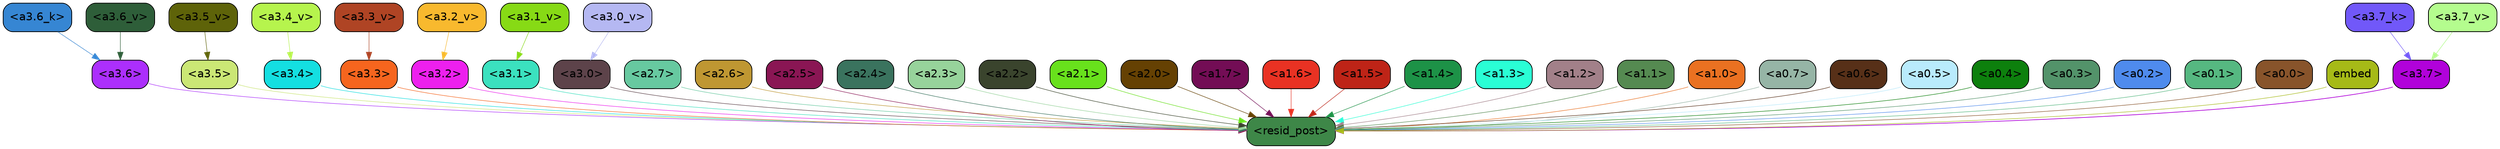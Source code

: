 strict digraph "" {
	graph [bgcolor=transparent,
		layout=dot,
		overlap=false,
		splines=true
	];
	"<a3.7>"	[color=black,
		fillcolor="#b102da",
		fontname=Helvetica,
		shape=box,
		style="filled, rounded"];
	"<resid_post>"	[color=black,
		fillcolor="#3e8748",
		fontname=Helvetica,
		shape=box,
		style="filled, rounded"];
	"<a3.7>" -> "<resid_post>"	[color="#b102da",
		penwidth=0.8263697922229767];
	"<a3.6>"	[color=black,
		fillcolor="#ac2ffc",
		fontname=Helvetica,
		shape=box,
		style="filled, rounded"];
	"<a3.6>" -> "<resid_post>"	[color="#ac2ffc",
		penwidth=0.6];
	"<a3.5>"	[color=black,
		fillcolor="#cbe775",
		fontname=Helvetica,
		shape=box,
		style="filled, rounded"];
	"<a3.5>" -> "<resid_post>"	[color="#cbe775",
		penwidth=0.6];
	"<a3.4>"	[color=black,
		fillcolor="#14dfe1",
		fontname=Helvetica,
		shape=box,
		style="filled, rounded"];
	"<a3.4>" -> "<resid_post>"	[color="#14dfe1",
		penwidth=0.6];
	"<a3.3>"	[color=black,
		fillcolor="#f6651e",
		fontname=Helvetica,
		shape=box,
		style="filled, rounded"];
	"<a3.3>" -> "<resid_post>"	[color="#f6651e",
		penwidth=0.6];
	"<a3.2>"	[color=black,
		fillcolor="#ed20ee",
		fontname=Helvetica,
		shape=box,
		style="filled, rounded"];
	"<a3.2>" -> "<resid_post>"	[color="#ed20ee",
		penwidth=0.6];
	"<a3.1>"	[color=black,
		fillcolor="#3be1bf",
		fontname=Helvetica,
		shape=box,
		style="filled, rounded"];
	"<a3.1>" -> "<resid_post>"	[color="#3be1bf",
		penwidth=0.6];
	"<a3.0>"	[color=black,
		fillcolor="#5d434a",
		fontname=Helvetica,
		shape=box,
		style="filled, rounded"];
	"<a3.0>" -> "<resid_post>"	[color="#5d434a",
		penwidth=0.6];
	"<a2.7>"	[color=black,
		fillcolor="#67c9a0",
		fontname=Helvetica,
		shape=box,
		style="filled, rounded"];
	"<a2.7>" -> "<resid_post>"	[color="#67c9a0",
		penwidth=0.6];
	"<a2.6>"	[color=black,
		fillcolor="#bf9732",
		fontname=Helvetica,
		shape=box,
		style="filled, rounded"];
	"<a2.6>" -> "<resid_post>"	[color="#bf9732",
		penwidth=0.6];
	"<a2.5>"	[color=black,
		fillcolor="#8a1654",
		fontname=Helvetica,
		shape=box,
		style="filled, rounded"];
	"<a2.5>" -> "<resid_post>"	[color="#8a1654",
		penwidth=0.6];
	"<a2.4>"	[color=black,
		fillcolor="#3a735e",
		fontname=Helvetica,
		shape=box,
		style="filled, rounded"];
	"<a2.4>" -> "<resid_post>"	[color="#3a735e",
		penwidth=0.6];
	"<a2.3>"	[color=black,
		fillcolor="#97d39b",
		fontname=Helvetica,
		shape=box,
		style="filled, rounded"];
	"<a2.3>" -> "<resid_post>"	[color="#97d39b",
		penwidth=0.6];
	"<a2.2>"	[color=black,
		fillcolor="#3a442d",
		fontname=Helvetica,
		shape=box,
		style="filled, rounded"];
	"<a2.2>" -> "<resid_post>"	[color="#3a442d",
		penwidth=0.6];
	"<a2.1>"	[color=black,
		fillcolor="#68e11c",
		fontname=Helvetica,
		shape=box,
		style="filled, rounded"];
	"<a2.1>" -> "<resid_post>"	[color="#68e11c",
		penwidth=0.6];
	"<a2.0>"	[color=black,
		fillcolor="#654103",
		fontname=Helvetica,
		shape=box,
		style="filled, rounded"];
	"<a2.0>" -> "<resid_post>"	[color="#654103",
		penwidth=0.6];
	"<a1.7>"	[color=black,
		fillcolor="#730d55",
		fontname=Helvetica,
		shape=box,
		style="filled, rounded"];
	"<a1.7>" -> "<resid_post>"	[color="#730d55",
		penwidth=0.6];
	"<a1.6>"	[color=black,
		fillcolor="#e93223",
		fontname=Helvetica,
		shape=box,
		style="filled, rounded"];
	"<a1.6>" -> "<resid_post>"	[color="#e93223",
		penwidth=0.6];
	"<a1.5>"	[color=black,
		fillcolor="#be2417",
		fontname=Helvetica,
		shape=box,
		style="filled, rounded"];
	"<a1.5>" -> "<resid_post>"	[color="#be2417",
		penwidth=0.6];
	"<a1.4>"	[color=black,
		fillcolor="#1d9247",
		fontname=Helvetica,
		shape=box,
		style="filled, rounded"];
	"<a1.4>" -> "<resid_post>"	[color="#1d9247",
		penwidth=0.6];
	"<a1.3>"	[color=black,
		fillcolor="#2afed5",
		fontname=Helvetica,
		shape=box,
		style="filled, rounded"];
	"<a1.3>" -> "<resid_post>"	[color="#2afed5",
		penwidth=0.6];
	"<a1.2>"	[color=black,
		fillcolor="#a28089",
		fontname=Helvetica,
		shape=box,
		style="filled, rounded"];
	"<a1.2>" -> "<resid_post>"	[color="#a28089",
		penwidth=0.6];
	"<a1.1>"	[color=black,
		fillcolor="#558a51",
		fontname=Helvetica,
		shape=box,
		style="filled, rounded"];
	"<a1.1>" -> "<resid_post>"	[color="#558a51",
		penwidth=0.6];
	"<a1.0>"	[color=black,
		fillcolor="#ea7121",
		fontname=Helvetica,
		shape=box,
		style="filled, rounded"];
	"<a1.0>" -> "<resid_post>"	[color="#ea7121",
		penwidth=0.6];
	"<a0.7>"	[color=black,
		fillcolor="#96b5a6",
		fontname=Helvetica,
		shape=box,
		style="filled, rounded"];
	"<a0.7>" -> "<resid_post>"	[color="#96b5a6",
		penwidth=0.6];
	"<a0.6>"	[color=black,
		fillcolor="#573018",
		fontname=Helvetica,
		shape=box,
		style="filled, rounded"];
	"<a0.6>" -> "<resid_post>"	[color="#573018",
		penwidth=0.6];
	"<a0.5>"	[color=black,
		fillcolor="#b9ebfc",
		fontname=Helvetica,
		shape=box,
		style="filled, rounded"];
	"<a0.5>" -> "<resid_post>"	[color="#b9ebfc",
		penwidth=0.6];
	"<a0.4>"	[color=black,
		fillcolor="#0d800d",
		fontname=Helvetica,
		shape=box,
		style="filled, rounded"];
	"<a0.4>" -> "<resid_post>"	[color="#0d800d",
		penwidth=0.6];
	"<a0.3>"	[color=black,
		fillcolor="#53936a",
		fontname=Helvetica,
		shape=box,
		style="filled, rounded"];
	"<a0.3>" -> "<resid_post>"	[color="#53936a",
		penwidth=0.6];
	"<a0.2>"	[color=black,
		fillcolor="#4f8bed",
		fontname=Helvetica,
		shape=box,
		style="filled, rounded"];
	"<a0.2>" -> "<resid_post>"	[color="#4f8bed",
		penwidth=0.6];
	"<a0.1>"	[color=black,
		fillcolor="#56b881",
		fontname=Helvetica,
		shape=box,
		style="filled, rounded"];
	"<a0.1>" -> "<resid_post>"	[color="#56b881",
		penwidth=0.6];
	"<a0.0>"	[color=black,
		fillcolor="#88542b",
		fontname=Helvetica,
		shape=box,
		style="filled, rounded"];
	"<a0.0>" -> "<resid_post>"	[color="#88542b",
		penwidth=0.6];
	embed	[color=black,
		fillcolor="#a6ba17",
		fontname=Helvetica,
		shape=box,
		style="filled, rounded"];
	embed -> "<resid_post>"	[color="#a6ba17",
		penwidth=0.6];
	"<a3.7_k>"	[color=black,
		fillcolor="#7158f9",
		fontname=Helvetica,
		shape=box,
		style="filled, rounded"];
	"<a3.7_k>" -> "<a3.7>"	[color="#7158f9",
		penwidth=0.6];
	"<a3.6_k>"	[color=black,
		fillcolor="#3686d3",
		fontname=Helvetica,
		shape=box,
		style="filled, rounded"];
	"<a3.6_k>" -> "<a3.6>"	[color="#3686d3",
		penwidth=0.6];
	"<a3.7_v>"	[color=black,
		fillcolor="#b4fc8e",
		fontname=Helvetica,
		shape=box,
		style="filled, rounded"];
	"<a3.7_v>" -> "<a3.7>"	[color="#b4fc8e",
		penwidth=0.6738671064376831];
	"<a3.6_v>"	[color=black,
		fillcolor="#2e5e39",
		fontname=Helvetica,
		shape=box,
		style="filled, rounded"];
	"<a3.6_v>" -> "<a3.6>"	[color="#2e5e39",
		penwidth=0.6];
	"<a3.5_v>"	[color=black,
		fillcolor="#5e6309",
		fontname=Helvetica,
		shape=box,
		style="filled, rounded"];
	"<a3.5_v>" -> "<a3.5>"	[color="#5e6309",
		penwidth=0.6];
	"<a3.4_v>"	[color=black,
		fillcolor="#b6f44d",
		fontname=Helvetica,
		shape=box,
		style="filled, rounded"];
	"<a3.4_v>" -> "<a3.4>"	[color="#b6f44d",
		penwidth=0.6];
	"<a3.3_v>"	[color=black,
		fillcolor="#af4424",
		fontname=Helvetica,
		shape=box,
		style="filled, rounded"];
	"<a3.3_v>" -> "<a3.3>"	[color="#af4424",
		penwidth=0.6];
	"<a3.2_v>"	[color=black,
		fillcolor="#f8b92e",
		fontname=Helvetica,
		shape=box,
		style="filled, rounded"];
	"<a3.2_v>" -> "<a3.2>"	[color="#f8b92e",
		penwidth=0.6];
	"<a3.1_v>"	[color=black,
		fillcolor="#87da15",
		fontname=Helvetica,
		shape=box,
		style="filled, rounded"];
	"<a3.1_v>" -> "<a3.1>"	[color="#87da15",
		penwidth=0.6];
	"<a3.0_v>"	[color=black,
		fillcolor="#b5b8f2",
		fontname=Helvetica,
		shape=box,
		style="filled, rounded"];
	"<a3.0_v>" -> "<a3.0>"	[color="#b5b8f2",
		penwidth=0.6];
}
